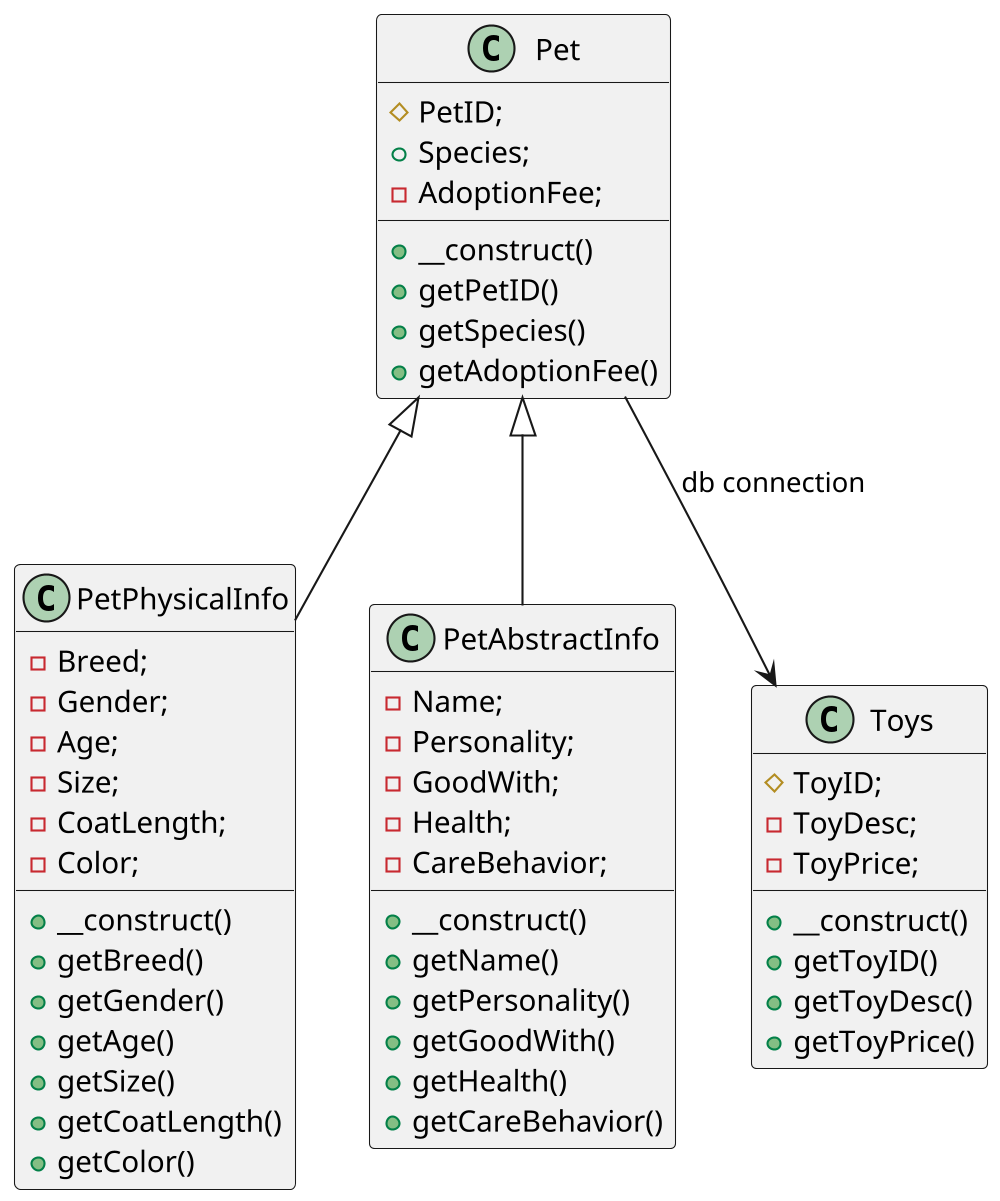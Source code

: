 @startuml Pet Adoption

scale 1000 width

class Pet {
   #PetID;
   +Species;
   -AdoptionFee;

   +__construct()
   +getPetID()
   +getSpecies()
   +getAdoptionFee()
}

class PetPhysicalInfo extends Pet{
   -Breed;
   -Gender;
   -Age;
   -Size;
   -CoatLength;
   -Color;

   +__construct()
   +getBreed()
   +getGender()
   +getAge()
   +getSize()
   +getCoatLength()
   +getColor()
}

class PetAbstractInfo extends Pet {
   -Name;
   -Personality;
   -GoodWith;
   -Health;
   -CareBehavior;

   +__construct()
   +getName()
   +getPersonality()
   +getGoodWith()
   +getHealth()
   +getCareBehavior()
}

class Toys {
   #ToyID;
   -ToyDesc;
   -ToyPrice;

   +__construct()
   +getToyID()
   +getToyDesc()
   +getToyPrice()
}

Pet --> Toys : db connection

@enduml